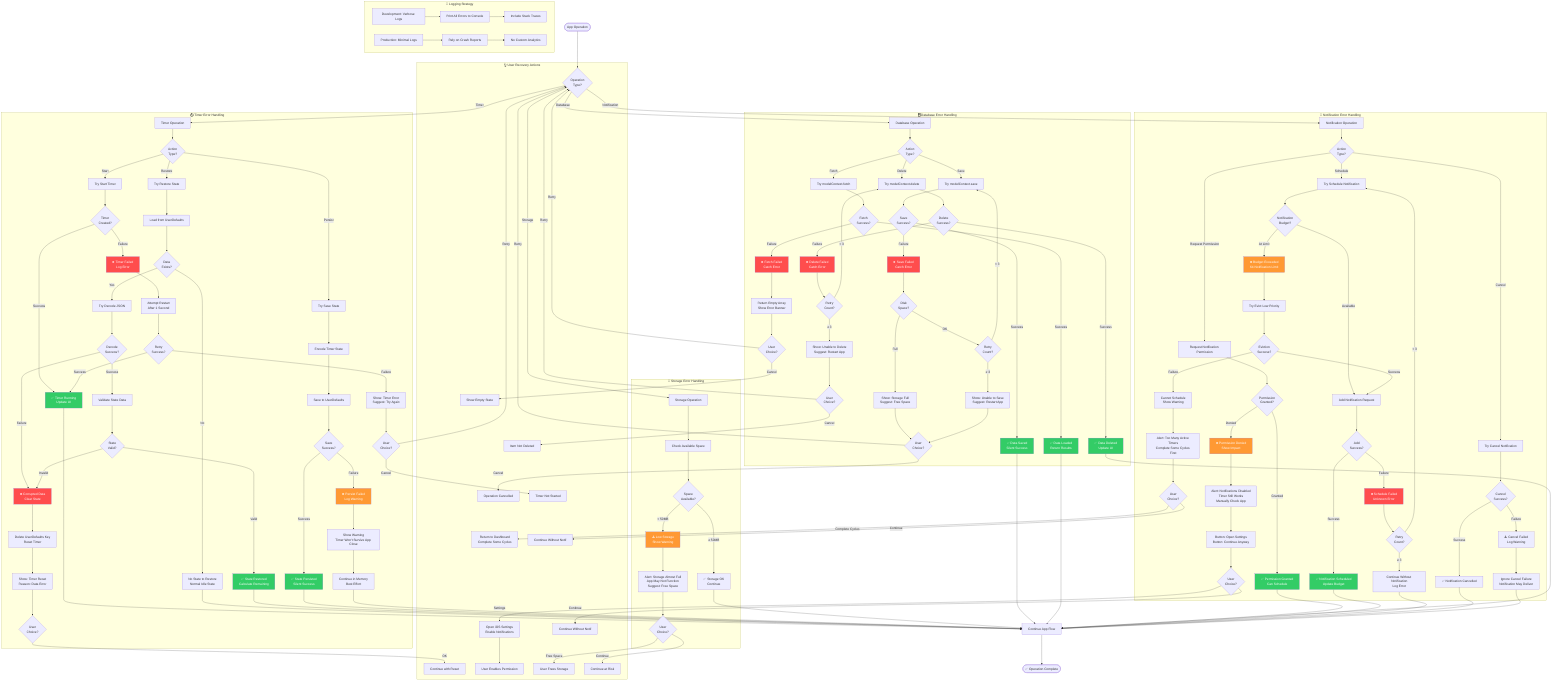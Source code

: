 graph TD
    Start([App Operation]) --> Operation{Operation<br/>Type?}
    
    Operation -->|Database| DBOp[Database Operation]
    Operation -->|Timer| TimerOp[Timer Operation]
    Operation -->|Notification| NotifOp[Notification Operation]
    Operation -->|Storage| StorageOp[Storage Operation]
    
    subgraph DatabaseErrors["🗄️ Database Error Handling"]
        DBOp --> DBAction{Action<br/>Type?}
        
        DBAction -->|Save| TrySave[Try modelContext.save]
        DBAction -->|Fetch| TryFetch[Try modelContext.fetch]
        DBAction -->|Delete| TryDelete[Try modelContext.delete]
        
        TrySave --> SaveResult{Save<br/>Success?}
        SaveResult -->|Success| SaveOK[✅ Data Saved<br/>Silent Success]
        SaveResult -->|Failure| SaveError[❌ Save Failed<br/>Catch Error]
        
        SaveError --> CheckDisk{Disk<br/>Space?}
        CheckDisk -->|Full| DiskFull[Show: Storage Full<br/>Suggest: Free Space]
        CheckDisk -->|OK| SaveRetry{Retry<br/>Count?}
        
        SaveRetry -->|< 3| TrySave
        SaveRetry -->|≥ 3| SaveFail[Show: Unable to Save<br/>Suggest: Restart App]
        
        DiskFull --> UserAction1
        SaveFail --> UserAction1
        
        TryFetch --> FetchResult{Fetch<br/>Success?}
        FetchResult -->|Success| FetchOK[✅ Data Loaded<br/>Return Results]
        FetchResult -->|Failure| FetchError[❌ Fetch Failed<br/>Catch Error]
        
        FetchError --> FetchFallback[Return Empty Array<br/>Show Error Banner]
        FetchFallback --> UserAction2
        
        TryDelete --> DeleteResult{Delete<br/>Success?}
        DeleteResult -->|Success| DeleteOK[✅ Data Deleted<br/>Update UI]
        DeleteResult -->|Failure| DeleteError[❌ Delete Failed<br/>Catch Error]
        
        DeleteError --> DeleteRetry{Retry<br/>Count?}
        DeleteRetry -->|< 3| TryDelete
        DeleteRetry -->|≥ 3| DeleteFail[Show: Unable to Delete<br/>Suggest: Restart App]
        
        DeleteFail --> UserAction3
    end
    
    subgraph TimerErrors["⏱️ Timer Error Handling"]
        TimerOp --> TimerAction{Action<br/>Type?}
        
        TimerAction -->|Start| TryStart[Try Start Timer]
        TimerAction -->|Restore| TryRestore[Try Restore State]
        TimerAction -->|Persist| TryPersist[Try Save State]
        
        TryStart --> StartResult{Timer<br/>Created?}
        StartResult -->|Success| StartOK[✅ Timer Running<br/>Update UI]
        StartResult -->|Failure| StartError[❌ Timer Failed<br/>Log Error]
        
        StartError --> StartRetry[Attempt Restart<br/>After 1 Second]
        StartRetry --> StartRetryResult{Retry<br/>Success?}
        StartRetryResult -->|Success| StartOK
        StartRetryResult -->|Failure| StartFail[Show: Timer Error<br/>Suggest: Try Again]
        
        StartFail --> UserAction4
        
        TryRestore --> RestoreLoad[Load from UserDefaults]
        RestoreLoad --> RestoreExists{Data<br/>Exists?}
        
        RestoreExists -->|No| NoRestore[No State to Restore<br/>Normal Idle State]
        RestoreExists -->|Yes| RestoreDecode[Try Decode JSON]
        
        RestoreDecode --> DecodeResult{Decode<br/>Success?}
        DecodeResult -->|Success| ValidateState[Validate State Data]
        DecodeResult -->|Failure| CorruptData[❌ Corrupted Data<br/>Clear State]
        
        CorruptData --> ClearCorrupt[Delete UserDefaults Key<br/>Reset Timer]
        ClearCorrupt --> NotifyCorrupt[Show: Timer Reset<br/>Reason: Data Error]
        NotifyCorrupt --> UserAction5
        
        ValidateState --> StateValid{State<br/>Valid?}
        StateValid -->|Valid| RestoreOK[✅ State Restored<br/>Calculate Remaining]
        StateValid -->|Invalid| CorruptData
        
        TryPersist --> PersistEncode[Encode Timer State]
        PersistEncode --> PersistSave[Save to UserDefaults]
        PersistSave --> PersistResult{Save<br/>Success?}
        
        PersistResult -->|Success| PersistOK[✅ State Persisted<br/>Silent Success]
        PersistResult -->|Failure| PersistError[❌ Persist Failed<br/>Log Warning]
        
        PersistError --> PersistWarning[Show Warning<br/>Timer Won't Survive App Close]
        PersistWarning --> ContinueAnyway[Continue in Memory<br/>Best Effort]
    end
    
    subgraph NotificationErrors["🔔 Notification Error Handling"]
        NotifOp --> NotifAction{Action<br/>Type?}
        
        NotifAction -->|Request Permission| RequestPerm[Request Notification Permission]
        NotifAction -->|Schedule| TrySchedule[Try Schedule Notification]
        NotifAction -->|Cancel| TryCancel[Try Cancel Notification]
        
        RequestPerm --> PermResult{Permission<br/>Granted?}
        PermResult -->|Granted| PermOK[✅ Permission Granted<br/>Can Schedule]
        PermResult -->|Denied| PermDenied[❌ Permission Denied<br/>Show Impact]
        
        PermDenied --> ExplainImpact[Alert: Notifications Disabled<br/>Timer Still Works<br/>Manually Check App]
        ExplainImpact --> OfferSettings[Button: Open Settings<br/>Button: Continue Anyway]
        OfferSettings --> UserAction6
        
        TrySchedule --> CheckBudget{Notification<br/>Budget?}
        CheckBudget -->|Available| ScheduleAdd[Add Notification Request]
        CheckBudget -->|At Limit| BudgetFull[❌ Budget Exceeded<br/>64 Notification Limit]
        
        BudgetFull --> TryEvict[Try Evict Low Priority]
        TryEvict --> EvictResult{Eviction<br/>Success?}
        EvictResult -->|Success| ScheduleAdd
        EvictResult -->|Failure| ScheduleFail[Cannot Schedule<br/>Show Warning]
        
        ScheduleFail --> WarnLimit[Alert: Too Many Active Timers<br/>Complete Some Cycles First]
        WarnLimit --> UserAction7
        
        ScheduleAdd --> AddResult{Add<br/>Success?}
        AddResult -->|Success| ScheduleOK[✅ Notification Scheduled<br/>Update Budget]
        AddResult -->|Failure| ScheduleError[❌ Schedule Failed<br/>Unknown Error]
        
        ScheduleError --> ScheduleRetry{Retry<br/>Count?}
        ScheduleRetry -->|< 3| TrySchedule
        ScheduleRetry -->|≥ 3| ScheduleFinalFail[Continue Without Notification<br/>Log Error]
        
        TryCancel --> CancelResult{Cancel<br/>Success?}
        CancelResult -->|Success| CancelOK[✅ Notification Cancelled]
        CancelResult -->|Failure| CancelError[⚠️ Cancel Failed<br/>Log Warning]
        
        CancelError --> IgnoreCancel[Ignore Cancel Failure<br/>Notification May Deliver]
    end
    
    subgraph StorageErrors["💾 Storage Error Handling"]
        StorageOp --> CheckSpace[Check Available Space]
        CheckSpace --> SpaceCheck{Space<br/>Available?}
        
        SpaceCheck -->|< 50MB| LowSpace[⚠️ Low Storage<br/>Show Warning]
        SpaceCheck -->|≥ 50MB| SpaceOK[✅ Storage OK<br/>Continue]
        
        LowSpace --> WarnStorage[Alert: Storage Almost Full<br/>App May Not Function<br/>Suggest: Free Space]
        WarnStorage --> UserAction8
    end
    
    subgraph UserActions["👆 User Recovery Actions"]
        UserAction1{User<br/>Choice?}
        UserAction2{User<br/>Choice?}
        UserAction3{User<br/>Choice?}
        UserAction4{User<br/>Choice?}
        UserAction5{User<br/>Choice?}
        UserAction6{User<br/>Choice?}
        UserAction7{User<br/>Choice?}
        UserAction8{User<br/>Choice?}
        
        UserAction1 -->|Retry| Operation
        UserAction1 -->|Cancel| End1[Operation Cancelled]
        
        UserAction2 -->|Retry| Operation
        UserAction2 -->|Cancel| End2[Show Empty State]
        
        UserAction3 -->|Retry| Operation
        UserAction3 -->|Cancel| End3[Item Not Deleted]
        
        UserAction4 -->|Retry| Operation
        UserAction4 -->|Cancel| End4[Timer Not Started]
        
        UserAction5 -->|OK| End5[Continue with Reset]
        
        UserAction6 -->|Settings| OpenSettings[Open iOS Settings<br/>Enable Notifications]
        UserAction6 -->|Continue| End6[Continue Without Notif]
        
        OpenSettings --> End7[User Enables Permission]
        
        UserAction7 -->|Complete Cycles| Dashboard[Return to Dashboard<br/>Complete Some Cycles]
        UserAction7 -->|Continue| End8[Continue Without Notif]
        
        UserAction8 -->|Free Space| ExitApp[User Frees Storage]
        UserAction8 -->|Continue| End9[Continue at Risk]
    end
    
    subgraph Logging["📝 Logging Strategy"]
        L1[Development: Verbose Logs]
        L2[Print All Errors to Console]
        L3[Include Stack Traces]
        L4[Production: Minimal Logs]
        L5[Rely on Crash Reports]
        L6[No Custom Analytics]
        
        L1 --> L2
        L2 --> L3
        L4 --> L5
        L5 --> L6
    end
    
    SaveOK --> Success1[Continue App Flow]
    FetchOK --> Success1
    DeleteOK --> Success1
    StartOK --> Success1
    NoRestore --> Success1
    RestoreOK --> Success1
    PersistOK --> Success1
    ContinueAnyway --> Success1
    PermOK --> Success1
    ScheduleOK --> Success1
    ScheduleFinalFail --> Success1
    CancelOK --> Success1
    IgnoreCancel --> Success1
    SpaceOK --> Success1
    
    Success1 --> End([✅ Operation Complete])
    
    style SaveError fill:#FF4D4D,color:#fff
    style FetchError fill:#FF4D4D,color:#fff
    style DeleteError fill:#FF4D4D,color:#fff
    style StartError fill:#FF4D4D,color:#fff
    style CorruptData fill:#FF4D4D,color:#fff
    style PersistError fill:#FF9933,color:#fff
    style PermDenied fill:#FF9933,color:#fff
    style BudgetFull fill:#FF9933,color:#fff
    style ScheduleError fill:#FF4D4D,color:#fff
    style LowSpace fill:#FF9933,color:#fff
    style SaveOK fill:#33CC66,color:#fff
    style FetchOK fill:#33CC66,color:#fff
    style DeleteOK fill:#33CC66,color:#fff
    style StartOK fill:#33CC66,color:#fff
    style RestoreOK fill:#33CC66,color:#fff
    style PersistOK fill:#33CC66,color:#fff
    style PermOK fill:#33CC66,color:#fff
    style ScheduleOK fill:#33CC66,color:#fff